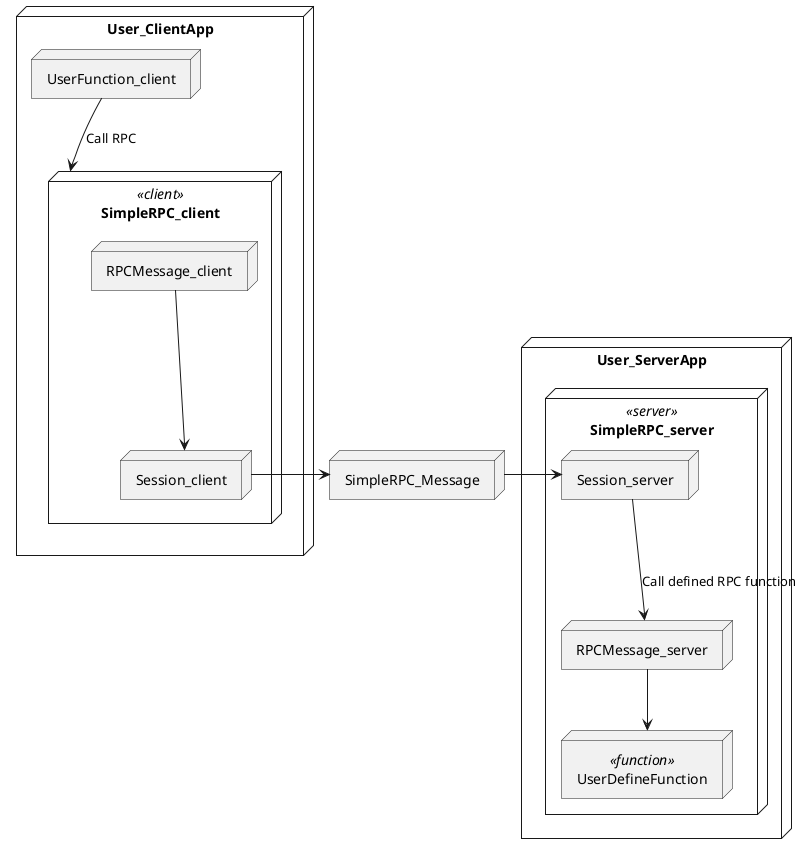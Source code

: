@startuml SimpleRPC_Arichitecture

node User_ClientApp {
  node UserFunction_client {

  }

  node SimpleRPC_client <<client>> {
    node RPCMessage_client {
    }
    
    node Session_client {
    }

    RPCMessage_client -down-> Session_client
  }

  UserFunction_client -down-> SimpleRPC_client : Call RPC
}

node User_ServerApp {
  node SimpleRPC_server <<server>> {
    node Session_server {
    }
    
    node RPCMessage_server {
    }

    node UserDefineFunction <<function>> {
    }

    Session_server -down-> RPCMessage_server : Call defined RPC function
    RPCMessage_server -down-> UserDefineFunction
  }
}

node SimpleRPC_Message {

}

Session_client -right-> SimpleRPC_Message
SimpleRPC_Message -right-> Session_server

@enduml